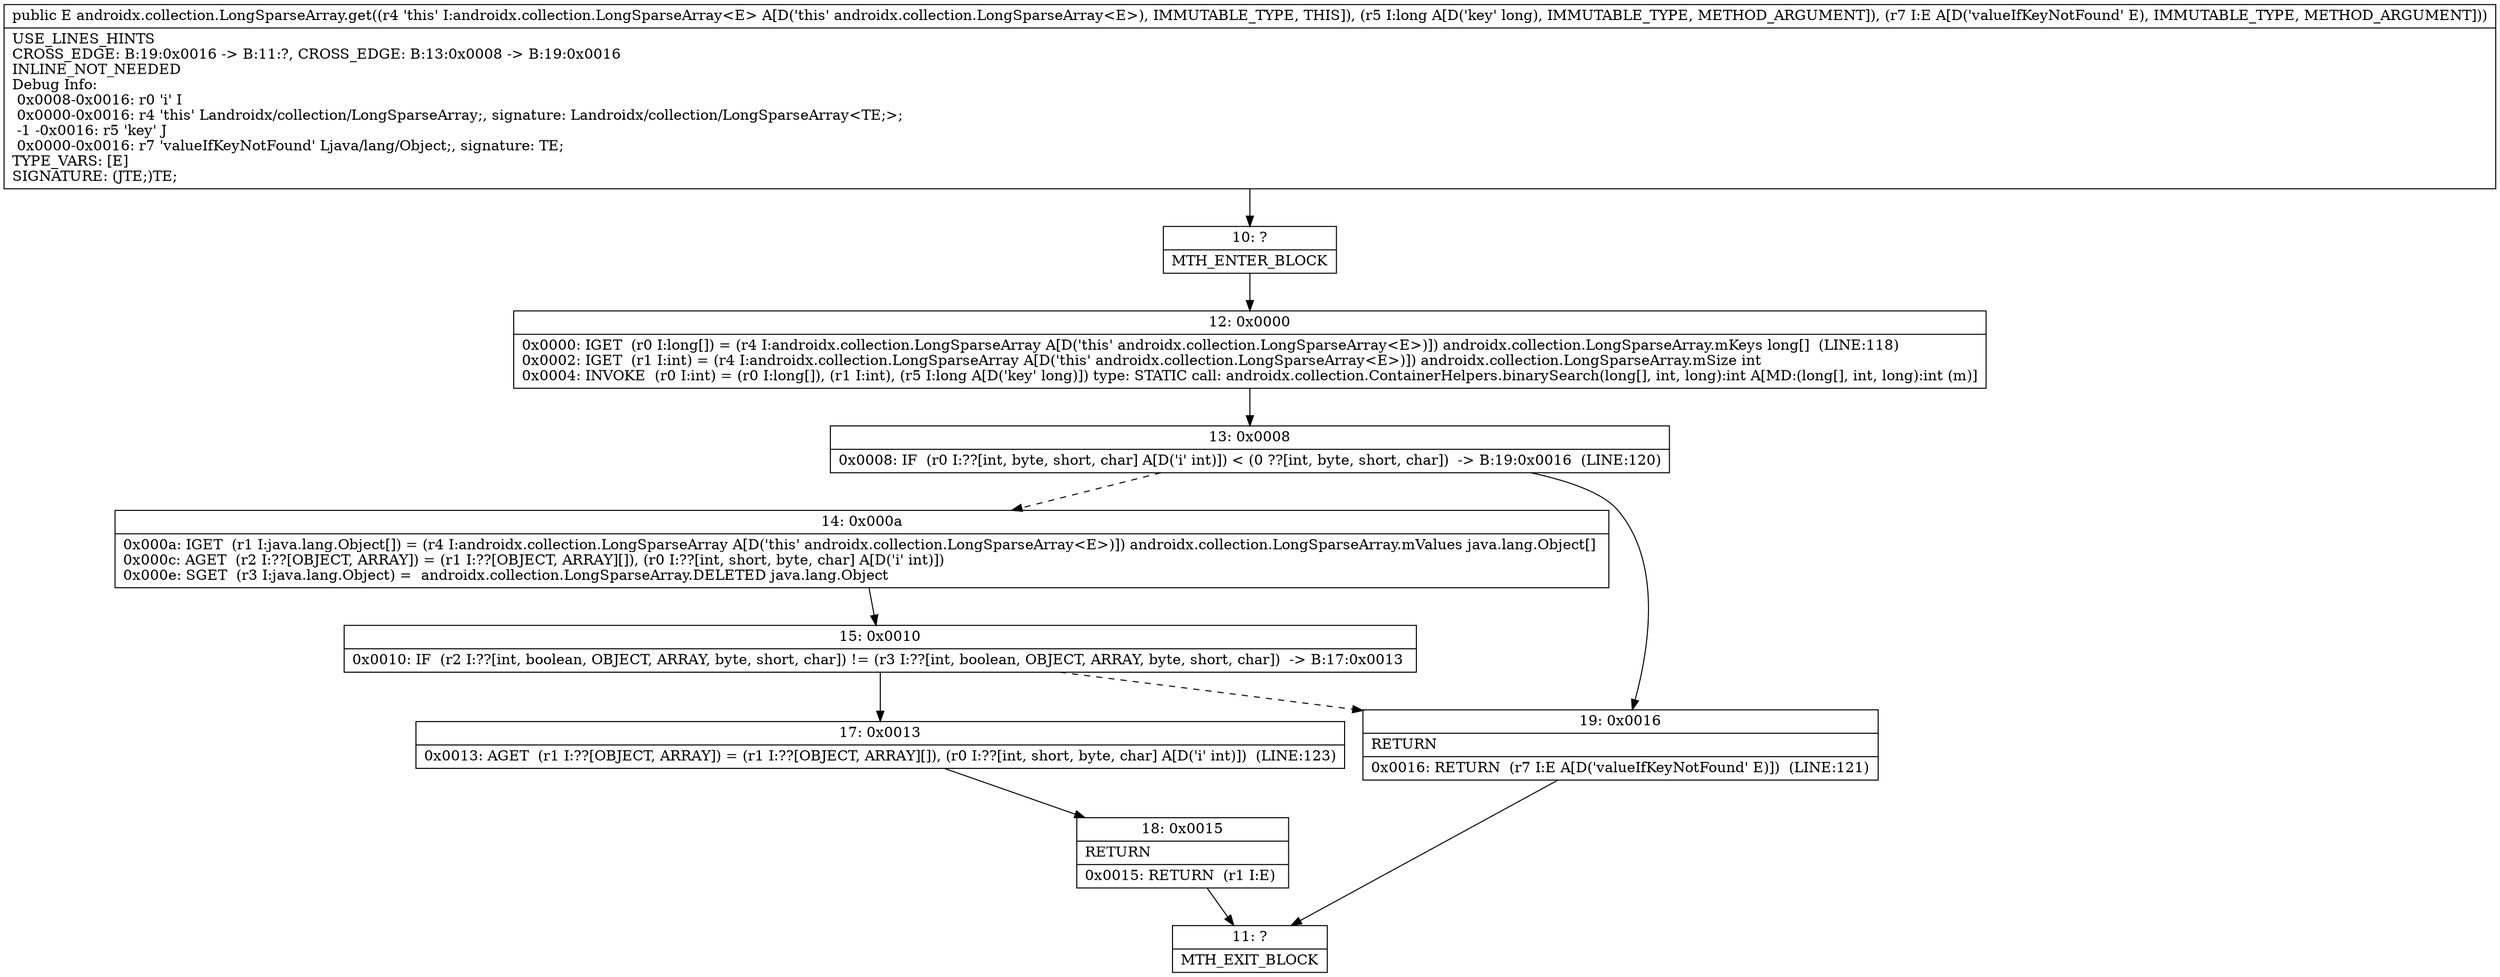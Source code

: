 digraph "CFG forandroidx.collection.LongSparseArray.get(JLjava\/lang\/Object;)Ljava\/lang\/Object;" {
Node_10 [shape=record,label="{10\:\ ?|MTH_ENTER_BLOCK\l}"];
Node_12 [shape=record,label="{12\:\ 0x0000|0x0000: IGET  (r0 I:long[]) = (r4 I:androidx.collection.LongSparseArray A[D('this' androidx.collection.LongSparseArray\<E\>)]) androidx.collection.LongSparseArray.mKeys long[]  (LINE:118)\l0x0002: IGET  (r1 I:int) = (r4 I:androidx.collection.LongSparseArray A[D('this' androidx.collection.LongSparseArray\<E\>)]) androidx.collection.LongSparseArray.mSize int \l0x0004: INVOKE  (r0 I:int) = (r0 I:long[]), (r1 I:int), (r5 I:long A[D('key' long)]) type: STATIC call: androidx.collection.ContainerHelpers.binarySearch(long[], int, long):int A[MD:(long[], int, long):int (m)]\l}"];
Node_13 [shape=record,label="{13\:\ 0x0008|0x0008: IF  (r0 I:??[int, byte, short, char] A[D('i' int)]) \< (0 ??[int, byte, short, char])  \-\> B:19:0x0016  (LINE:120)\l}"];
Node_14 [shape=record,label="{14\:\ 0x000a|0x000a: IGET  (r1 I:java.lang.Object[]) = (r4 I:androidx.collection.LongSparseArray A[D('this' androidx.collection.LongSparseArray\<E\>)]) androidx.collection.LongSparseArray.mValues java.lang.Object[] \l0x000c: AGET  (r2 I:??[OBJECT, ARRAY]) = (r1 I:??[OBJECT, ARRAY][]), (r0 I:??[int, short, byte, char] A[D('i' int)]) \l0x000e: SGET  (r3 I:java.lang.Object) =  androidx.collection.LongSparseArray.DELETED java.lang.Object \l}"];
Node_15 [shape=record,label="{15\:\ 0x0010|0x0010: IF  (r2 I:??[int, boolean, OBJECT, ARRAY, byte, short, char]) != (r3 I:??[int, boolean, OBJECT, ARRAY, byte, short, char])  \-\> B:17:0x0013 \l}"];
Node_17 [shape=record,label="{17\:\ 0x0013|0x0013: AGET  (r1 I:??[OBJECT, ARRAY]) = (r1 I:??[OBJECT, ARRAY][]), (r0 I:??[int, short, byte, char] A[D('i' int)])  (LINE:123)\l}"];
Node_18 [shape=record,label="{18\:\ 0x0015|RETURN\l|0x0015: RETURN  (r1 I:E) \l}"];
Node_11 [shape=record,label="{11\:\ ?|MTH_EXIT_BLOCK\l}"];
Node_19 [shape=record,label="{19\:\ 0x0016|RETURN\l|0x0016: RETURN  (r7 I:E A[D('valueIfKeyNotFound' E)])  (LINE:121)\l}"];
MethodNode[shape=record,label="{public E androidx.collection.LongSparseArray.get((r4 'this' I:androidx.collection.LongSparseArray\<E\> A[D('this' androidx.collection.LongSparseArray\<E\>), IMMUTABLE_TYPE, THIS]), (r5 I:long A[D('key' long), IMMUTABLE_TYPE, METHOD_ARGUMENT]), (r7 I:E A[D('valueIfKeyNotFound' E), IMMUTABLE_TYPE, METHOD_ARGUMENT]))  | USE_LINES_HINTS\lCROSS_EDGE: B:19:0x0016 \-\> B:11:?, CROSS_EDGE: B:13:0x0008 \-\> B:19:0x0016\lINLINE_NOT_NEEDED\lDebug Info:\l  0x0008\-0x0016: r0 'i' I\l  0x0000\-0x0016: r4 'this' Landroidx\/collection\/LongSparseArray;, signature: Landroidx\/collection\/LongSparseArray\<TE;\>;\l  \-1 \-0x0016: r5 'key' J\l  0x0000\-0x0016: r7 'valueIfKeyNotFound' Ljava\/lang\/Object;, signature: TE;\lTYPE_VARS: [E]\lSIGNATURE: (JTE;)TE;\l}"];
MethodNode -> Node_10;Node_10 -> Node_12;
Node_12 -> Node_13;
Node_13 -> Node_14[style=dashed];
Node_13 -> Node_19;
Node_14 -> Node_15;
Node_15 -> Node_17;
Node_15 -> Node_19[style=dashed];
Node_17 -> Node_18;
Node_18 -> Node_11;
Node_19 -> Node_11;
}

